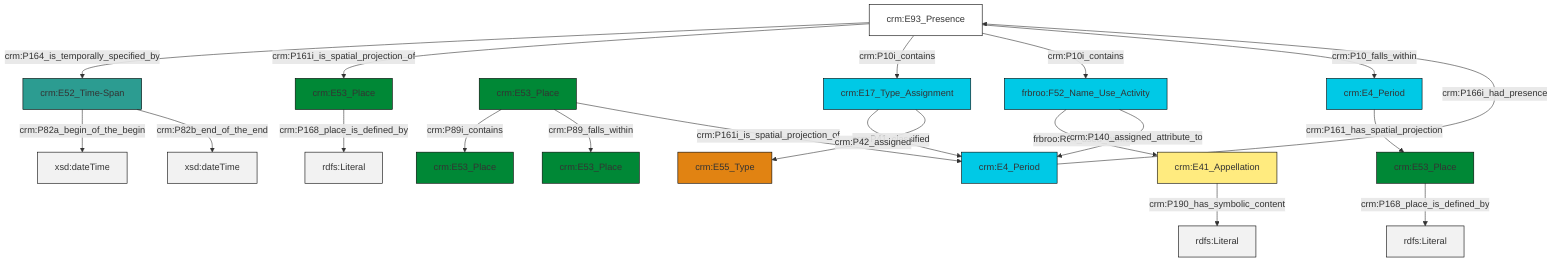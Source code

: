 graph TD
classDef Literal fill:#f2f2f2,stroke:#000000;
classDef CRM_Entity fill:#FFFFFF,stroke:#000000;
classDef Temporal_Entity fill:#00C9E6, stroke:#000000;
classDef Type fill:#E18312, stroke:#000000;
classDef Time-Span fill:#2C9C91, stroke:#000000;
classDef Appellation fill:#FFEB7F, stroke:#000000;
classDef Place fill:#008836, stroke:#000000;
classDef Persistent_Item fill:#B266B2, stroke:#000000;
classDef Conceptual_Object fill:#FFD700, stroke:#000000;
classDef Physical_Thing fill:#D2B48C, stroke:#000000;
classDef Actor fill:#f58aad, stroke:#000000;
classDef PC_Classes fill:#4ce600, stroke:#000000;
classDef Multi fill:#cccccc,stroke:#000000;

0["crm:E41_Appellation"]:::Appellation -->|crm:P190_has_symbolic_content| 1[rdfs:Literal]:::Literal
2["crm:E93_Presence"]:::CRM_Entity -->|crm:P164_is_temporally_specified_by| 3["crm:E52_Time-Span"]:::Time-Span
2["crm:E93_Presence"]:::CRM_Entity -->|crm:P161i_is_spatial_projection_of| 4["crm:E53_Place"]:::Place
3["crm:E52_Time-Span"]:::Time-Span -->|crm:P82a_begin_of_the_begin| 5[xsd:dateTime]:::Literal
8["crm:E53_Place"]:::Place -->|crm:P89i_contains| 9["crm:E53_Place"]:::Place
3["crm:E52_Time-Span"]:::Time-Span -->|crm:P82b_end_of_the_end| 15[xsd:dateTime]:::Literal
2["crm:E93_Presence"]:::CRM_Entity -->|crm:P10i_contains| 13["crm:E17_Type_Assignment"]:::Temporal_Entity
4["crm:E53_Place"]:::Place -->|crm:P168_place_is_defined_by| 18[rdfs:Literal]:::Literal
8["crm:E53_Place"]:::Place -->|crm:P89_falls_within| 10["crm:E53_Place"]:::Place
13["crm:E17_Type_Assignment"]:::Temporal_Entity -->|crm:P41_classified| 16["crm:E4_Period"]:::Temporal_Entity
16["crm:E4_Period"]:::Temporal_Entity -->|crm:P166i_had_presence| 2["crm:E93_Presence"]:::CRM_Entity
8["crm:E53_Place"]:::Place -->|crm:P161i_is_spatial_projection_of| 16["crm:E4_Period"]:::Temporal_Entity
26["crm:E4_Period"]:::Temporal_Entity -->|crm:P161_has_spatial_projection| 6["crm:E53_Place"]:::Place
2["crm:E93_Presence"]:::CRM_Entity -->|crm:P10i_contains| 20["frbroo:F52_Name_Use_Activity"]:::Temporal_Entity
20["frbroo:F52_Name_Use_Activity"]:::Temporal_Entity -->|frbroo:R64_used_name| 0["crm:E41_Appellation"]:::Appellation
6["crm:E53_Place"]:::Place -->|crm:P168_place_is_defined_by| 30[rdfs:Literal]:::Literal
2["crm:E93_Presence"]:::CRM_Entity -->|crm:P10_falls_within| 26["crm:E4_Period"]:::Temporal_Entity
20["frbroo:F52_Name_Use_Activity"]:::Temporal_Entity -->|crm:P140_assigned_attribute_to| 16["crm:E4_Period"]:::Temporal_Entity
13["crm:E17_Type_Assignment"]:::Temporal_Entity -->|crm:P42_assigned| 22["crm:E55_Type"]:::Type